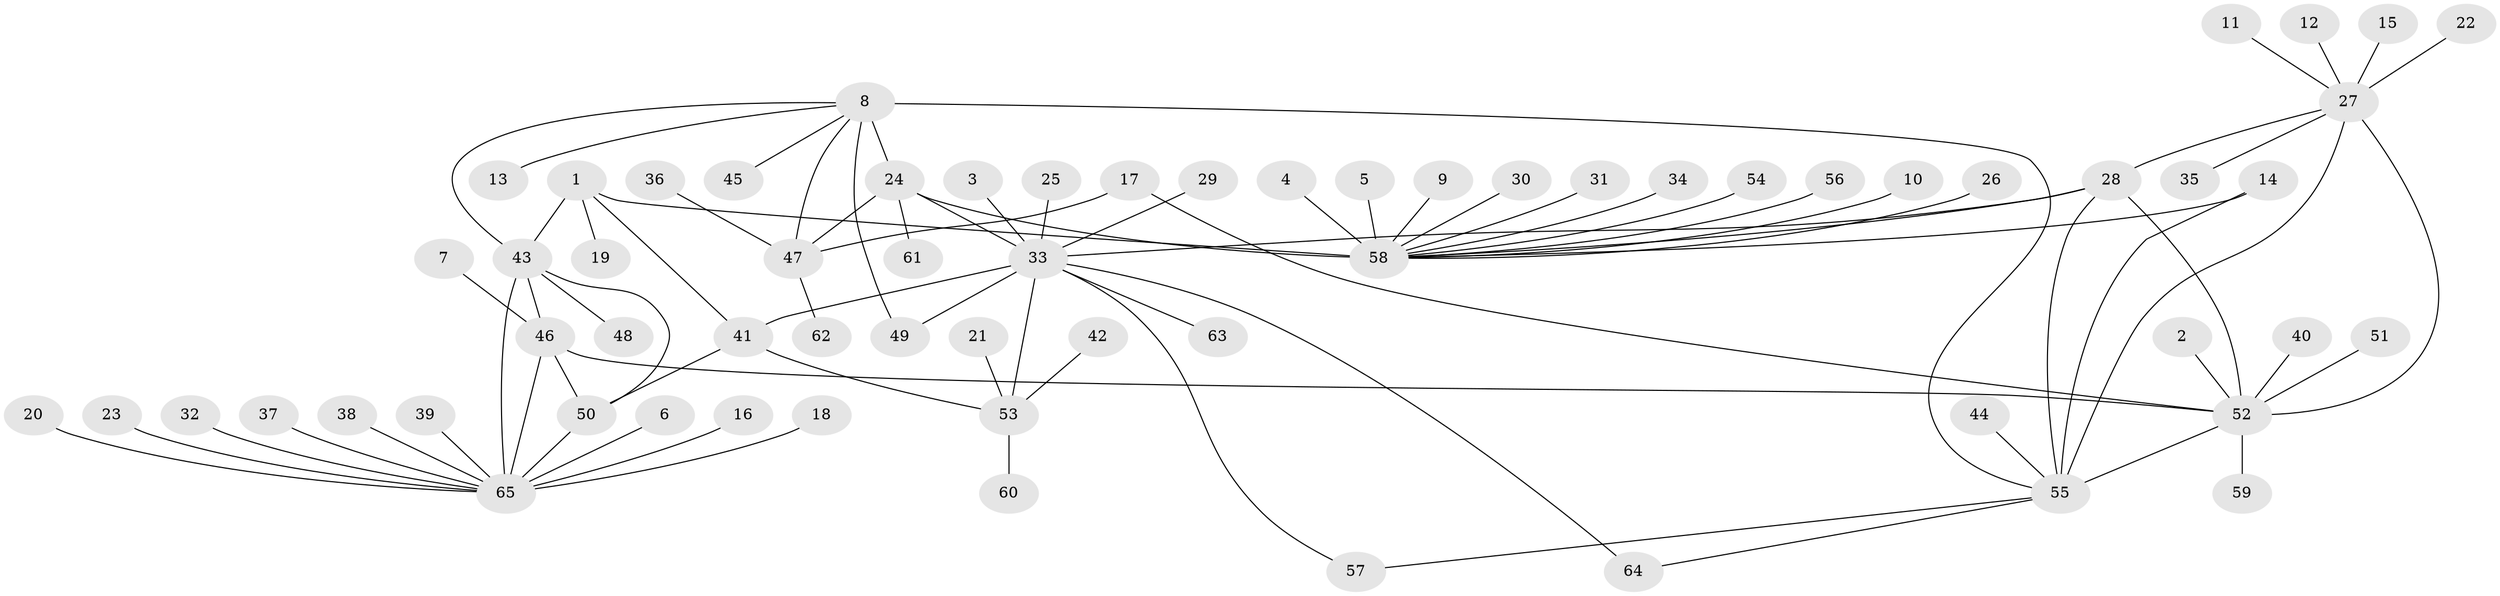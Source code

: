 // original degree distribution, {7: 0.046153846153846156, 6: 0.038461538461538464, 9: 0.023076923076923078, 11: 0.015384615384615385, 10: 0.015384615384615385, 8: 0.05384615384615385, 12: 0.03076923076923077, 13: 0.007692307692307693, 2: 0.13846153846153847, 1: 0.6076923076923076, 3: 0.023076923076923078}
// Generated by graph-tools (version 1.1) at 2025/37/03/04/25 23:37:44]
// undirected, 65 vertices, 83 edges
graph export_dot {
  node [color=gray90,style=filled];
  1;
  2;
  3;
  4;
  5;
  6;
  7;
  8;
  9;
  10;
  11;
  12;
  13;
  14;
  15;
  16;
  17;
  18;
  19;
  20;
  21;
  22;
  23;
  24;
  25;
  26;
  27;
  28;
  29;
  30;
  31;
  32;
  33;
  34;
  35;
  36;
  37;
  38;
  39;
  40;
  41;
  42;
  43;
  44;
  45;
  46;
  47;
  48;
  49;
  50;
  51;
  52;
  53;
  54;
  55;
  56;
  57;
  58;
  59;
  60;
  61;
  62;
  63;
  64;
  65;
  1 -- 19 [weight=1.0];
  1 -- 41 [weight=1.0];
  1 -- 43 [weight=1.0];
  1 -- 58 [weight=8.0];
  2 -- 52 [weight=1.0];
  3 -- 33 [weight=1.0];
  4 -- 58 [weight=1.0];
  5 -- 58 [weight=1.0];
  6 -- 65 [weight=1.0];
  7 -- 46 [weight=1.0];
  8 -- 13 [weight=1.0];
  8 -- 24 [weight=6.0];
  8 -- 43 [weight=1.0];
  8 -- 45 [weight=1.0];
  8 -- 47 [weight=3.0];
  8 -- 49 [weight=1.0];
  8 -- 55 [weight=1.0];
  9 -- 58 [weight=1.0];
  10 -- 58 [weight=1.0];
  11 -- 27 [weight=1.0];
  12 -- 27 [weight=1.0];
  14 -- 55 [weight=1.0];
  14 -- 58 [weight=1.0];
  15 -- 27 [weight=1.0];
  16 -- 65 [weight=1.0];
  17 -- 47 [weight=1.0];
  17 -- 52 [weight=1.0];
  18 -- 65 [weight=1.0];
  20 -- 65 [weight=1.0];
  21 -- 53 [weight=1.0];
  22 -- 27 [weight=1.0];
  23 -- 65 [weight=1.0];
  24 -- 33 [weight=1.0];
  24 -- 47 [weight=2.0];
  24 -- 58 [weight=1.0];
  24 -- 61 [weight=1.0];
  25 -- 33 [weight=1.0];
  26 -- 58 [weight=1.0];
  27 -- 28 [weight=1.0];
  27 -- 35 [weight=1.0];
  27 -- 52 [weight=3.0];
  27 -- 55 [weight=1.0];
  28 -- 33 [weight=2.0];
  28 -- 52 [weight=3.0];
  28 -- 55 [weight=1.0];
  28 -- 58 [weight=1.0];
  29 -- 33 [weight=1.0];
  30 -- 58 [weight=1.0];
  31 -- 58 [weight=1.0];
  32 -- 65 [weight=1.0];
  33 -- 41 [weight=4.0];
  33 -- 49 [weight=1.0];
  33 -- 53 [weight=4.0];
  33 -- 57 [weight=1.0];
  33 -- 63 [weight=1.0];
  33 -- 64 [weight=1.0];
  34 -- 58 [weight=1.0];
  36 -- 47 [weight=1.0];
  37 -- 65 [weight=1.0];
  38 -- 65 [weight=1.0];
  39 -- 65 [weight=1.0];
  40 -- 52 [weight=1.0];
  41 -- 50 [weight=1.0];
  41 -- 53 [weight=4.0];
  42 -- 53 [weight=1.0];
  43 -- 46 [weight=1.0];
  43 -- 48 [weight=1.0];
  43 -- 50 [weight=1.0];
  43 -- 65 [weight=3.0];
  44 -- 55 [weight=1.0];
  46 -- 50 [weight=1.0];
  46 -- 52 [weight=1.0];
  46 -- 65 [weight=3.0];
  47 -- 62 [weight=1.0];
  50 -- 65 [weight=3.0];
  51 -- 52 [weight=1.0];
  52 -- 55 [weight=3.0];
  52 -- 59 [weight=1.0];
  53 -- 60 [weight=1.0];
  54 -- 58 [weight=1.0];
  55 -- 57 [weight=1.0];
  55 -- 64 [weight=1.0];
  56 -- 58 [weight=1.0];
}
